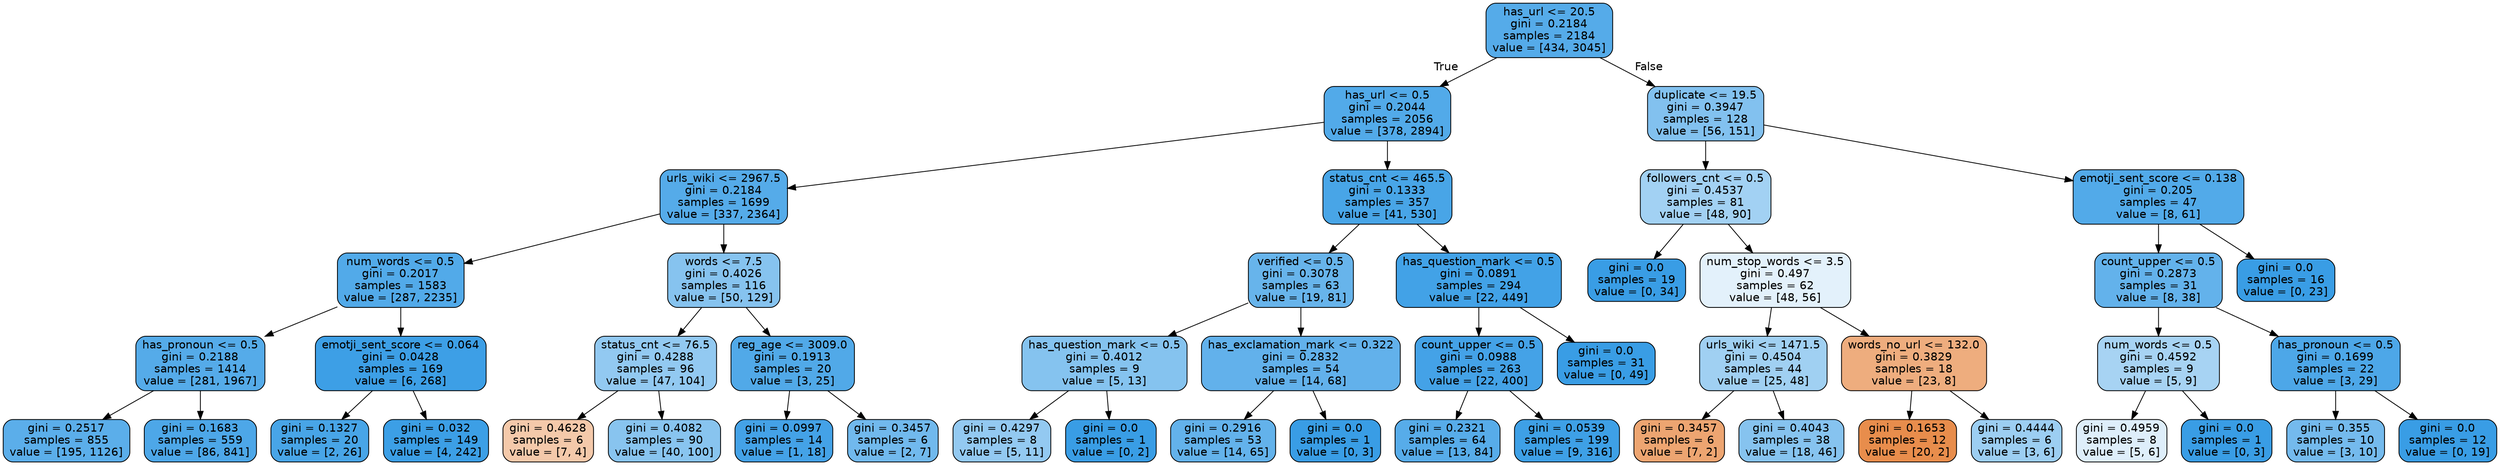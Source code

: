 digraph Tree {
node [shape=box, style="filled, rounded", color="black", fontname=helvetica] ;
edge [fontname=helvetica] ;
0 [label="has_url <= 20.5\ngini = 0.2184\nsamples = 2184\nvalue = [434, 3045]", fillcolor="#399de5db"] ;
1 [label="has_url <= 0.5\ngini = 0.2044\nsamples = 2056\nvalue = [378, 2894]", fillcolor="#399de5de"] ;
0 -> 1 [labeldistance=2.5, labelangle=45, headlabel="True"] ;
2 [label="urls_wiki <= 2967.5\ngini = 0.2184\nsamples = 1699\nvalue = [337, 2364]", fillcolor="#399de5db"] ;
1 -> 2 ;
3 [label="num_words <= 0.5\ngini = 0.2017\nsamples = 1583\nvalue = [287, 2235]", fillcolor="#399de5de"] ;
2 -> 3 ;
4 [label="has_pronoun <= 0.5\ngini = 0.2188\nsamples = 1414\nvalue = [281, 1967]", fillcolor="#399de5db"] ;
3 -> 4 ;
5 [label="gini = 0.2517\nsamples = 855\nvalue = [195, 1126]", fillcolor="#399de5d3"] ;
4 -> 5 ;
6 [label="gini = 0.1683\nsamples = 559\nvalue = [86, 841]", fillcolor="#399de5e5"] ;
4 -> 6 ;
7 [label="emotji_sent_score <= 0.064\ngini = 0.0428\nsamples = 169\nvalue = [6, 268]", fillcolor="#399de5f9"] ;
3 -> 7 ;
8 [label="gini = 0.1327\nsamples = 20\nvalue = [2, 26]", fillcolor="#399de5eb"] ;
7 -> 8 ;
9 [label="gini = 0.032\nsamples = 149\nvalue = [4, 242]", fillcolor="#399de5fb"] ;
7 -> 9 ;
10 [label="words <= 7.5\ngini = 0.4026\nsamples = 116\nvalue = [50, 129]", fillcolor="#399de59c"] ;
2 -> 10 ;
11 [label="status_cnt <= 76.5\ngini = 0.4288\nsamples = 96\nvalue = [47, 104]", fillcolor="#399de58c"] ;
10 -> 11 ;
12 [label="gini = 0.4628\nsamples = 6\nvalue = [7, 4]", fillcolor="#e581396d"] ;
11 -> 12 ;
13 [label="gini = 0.4082\nsamples = 90\nvalue = [40, 100]", fillcolor="#399de599"] ;
11 -> 13 ;
14 [label="reg_age <= 3009.0\ngini = 0.1913\nsamples = 20\nvalue = [3, 25]", fillcolor="#399de5e0"] ;
10 -> 14 ;
15 [label="gini = 0.0997\nsamples = 14\nvalue = [1, 18]", fillcolor="#399de5f1"] ;
14 -> 15 ;
16 [label="gini = 0.3457\nsamples = 6\nvalue = [2, 7]", fillcolor="#399de5b6"] ;
14 -> 16 ;
17 [label="status_cnt <= 465.5\ngini = 0.1333\nsamples = 357\nvalue = [41, 530]", fillcolor="#399de5eb"] ;
1 -> 17 ;
18 [label="verified <= 0.5\ngini = 0.3078\nsamples = 63\nvalue = [19, 81]", fillcolor="#399de5c3"] ;
17 -> 18 ;
19 [label="has_question_mark <= 0.5\ngini = 0.4012\nsamples = 9\nvalue = [5, 13]", fillcolor="#399de59d"] ;
18 -> 19 ;
20 [label="gini = 0.4297\nsamples = 8\nvalue = [5, 11]", fillcolor="#399de58b"] ;
19 -> 20 ;
21 [label="gini = 0.0\nsamples = 1\nvalue = [0, 2]", fillcolor="#399de5ff"] ;
19 -> 21 ;
22 [label="has_exclamation_mark <= 0.322\ngini = 0.2832\nsamples = 54\nvalue = [14, 68]", fillcolor="#399de5ca"] ;
18 -> 22 ;
23 [label="gini = 0.2916\nsamples = 53\nvalue = [14, 65]", fillcolor="#399de5c8"] ;
22 -> 23 ;
24 [label="gini = 0.0\nsamples = 1\nvalue = [0, 3]", fillcolor="#399de5ff"] ;
22 -> 24 ;
25 [label="has_question_mark <= 0.5\ngini = 0.0891\nsamples = 294\nvalue = [22, 449]", fillcolor="#399de5f3"] ;
17 -> 25 ;
26 [label="count_upper <= 0.5\ngini = 0.0988\nsamples = 263\nvalue = [22, 400]", fillcolor="#399de5f1"] ;
25 -> 26 ;
27 [label="gini = 0.2321\nsamples = 64\nvalue = [13, 84]", fillcolor="#399de5d8"] ;
26 -> 27 ;
28 [label="gini = 0.0539\nsamples = 199\nvalue = [9, 316]", fillcolor="#399de5f8"] ;
26 -> 28 ;
29 [label="gini = 0.0\nsamples = 31\nvalue = [0, 49]", fillcolor="#399de5ff"] ;
25 -> 29 ;
30 [label="duplicate <= 19.5\ngini = 0.3947\nsamples = 128\nvalue = [56, 151]", fillcolor="#399de5a0"] ;
0 -> 30 [labeldistance=2.5, labelangle=-45, headlabel="False"] ;
31 [label="followers_cnt <= 0.5\ngini = 0.4537\nsamples = 81\nvalue = [48, 90]", fillcolor="#399de577"] ;
30 -> 31 ;
32 [label="gini = 0.0\nsamples = 19\nvalue = [0, 34]", fillcolor="#399de5ff"] ;
31 -> 32 ;
33 [label="num_stop_words <= 3.5\ngini = 0.497\nsamples = 62\nvalue = [48, 56]", fillcolor="#399de524"] ;
31 -> 33 ;
34 [label="urls_wiki <= 1471.5\ngini = 0.4504\nsamples = 44\nvalue = [25, 48]", fillcolor="#399de57a"] ;
33 -> 34 ;
35 [label="gini = 0.3457\nsamples = 6\nvalue = [7, 2]", fillcolor="#e58139b6"] ;
34 -> 35 ;
36 [label="gini = 0.4043\nsamples = 38\nvalue = [18, 46]", fillcolor="#399de59b"] ;
34 -> 36 ;
37 [label="words_no_url <= 132.0\ngini = 0.3829\nsamples = 18\nvalue = [23, 8]", fillcolor="#e58139a6"] ;
33 -> 37 ;
38 [label="gini = 0.1653\nsamples = 12\nvalue = [20, 2]", fillcolor="#e58139e6"] ;
37 -> 38 ;
39 [label="gini = 0.4444\nsamples = 6\nvalue = [3, 6]", fillcolor="#399de57f"] ;
37 -> 39 ;
40 [label="emotji_sent_score <= 0.138\ngini = 0.205\nsamples = 47\nvalue = [8, 61]", fillcolor="#399de5de"] ;
30 -> 40 ;
41 [label="count_upper <= 0.5\ngini = 0.2873\nsamples = 31\nvalue = [8, 38]", fillcolor="#399de5c9"] ;
40 -> 41 ;
42 [label="num_words <= 0.5\ngini = 0.4592\nsamples = 9\nvalue = [5, 9]", fillcolor="#399de571"] ;
41 -> 42 ;
43 [label="gini = 0.4959\nsamples = 8\nvalue = [5, 6]", fillcolor="#399de52a"] ;
42 -> 43 ;
44 [label="gini = 0.0\nsamples = 1\nvalue = [0, 3]", fillcolor="#399de5ff"] ;
42 -> 44 ;
45 [label="has_pronoun <= 0.5\ngini = 0.1699\nsamples = 22\nvalue = [3, 29]", fillcolor="#399de5e5"] ;
41 -> 45 ;
46 [label="gini = 0.355\nsamples = 10\nvalue = [3, 10]", fillcolor="#399de5b3"] ;
45 -> 46 ;
47 [label="gini = 0.0\nsamples = 12\nvalue = [0, 19]", fillcolor="#399de5ff"] ;
45 -> 47 ;
48 [label="gini = 0.0\nsamples = 16\nvalue = [0, 23]", fillcolor="#399de5ff"] ;
40 -> 48 ;
}